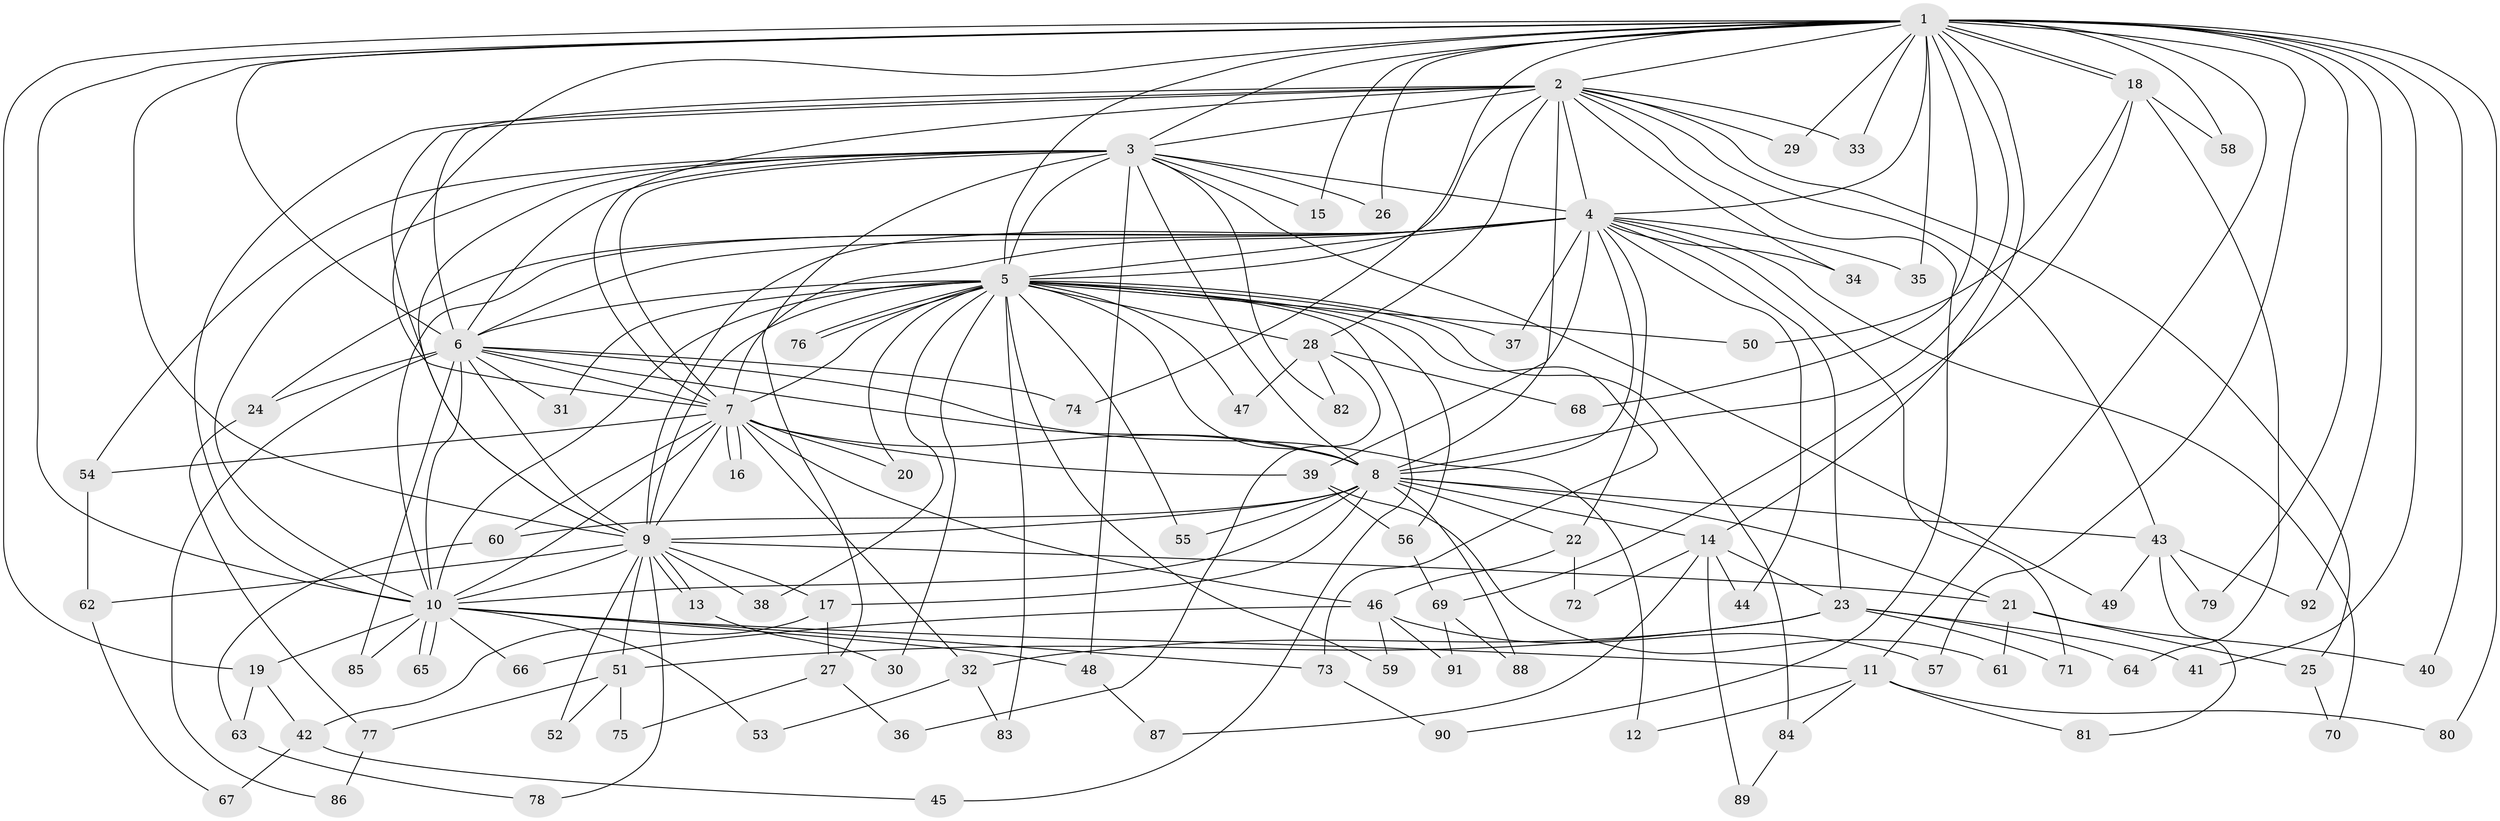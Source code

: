 // coarse degree distribution, {22: 0.05555555555555555, 12: 0.027777777777777776, 10: 0.05555555555555555, 14: 0.027777777777777776, 7: 0.027777777777777776, 13: 0.027777777777777776, 6: 0.05555555555555555, 2: 0.4722222222222222, 5: 0.08333333333333333, 4: 0.08333333333333333, 1: 0.05555555555555555, 3: 0.027777777777777776}
// Generated by graph-tools (version 1.1) at 2025/17/03/04/25 18:17:32]
// undirected, 92 vertices, 209 edges
graph export_dot {
graph [start="1"]
  node [color=gray90,style=filled];
  1;
  2;
  3;
  4;
  5;
  6;
  7;
  8;
  9;
  10;
  11;
  12;
  13;
  14;
  15;
  16;
  17;
  18;
  19;
  20;
  21;
  22;
  23;
  24;
  25;
  26;
  27;
  28;
  29;
  30;
  31;
  32;
  33;
  34;
  35;
  36;
  37;
  38;
  39;
  40;
  41;
  42;
  43;
  44;
  45;
  46;
  47;
  48;
  49;
  50;
  51;
  52;
  53;
  54;
  55;
  56;
  57;
  58;
  59;
  60;
  61;
  62;
  63;
  64;
  65;
  66;
  67;
  68;
  69;
  70;
  71;
  72;
  73;
  74;
  75;
  76;
  77;
  78;
  79;
  80;
  81;
  82;
  83;
  84;
  85;
  86;
  87;
  88;
  89;
  90;
  91;
  92;
  1 -- 2;
  1 -- 3;
  1 -- 4;
  1 -- 5;
  1 -- 6;
  1 -- 7;
  1 -- 8;
  1 -- 9;
  1 -- 10;
  1 -- 11;
  1 -- 14;
  1 -- 15;
  1 -- 18;
  1 -- 18;
  1 -- 19;
  1 -- 26;
  1 -- 29;
  1 -- 33;
  1 -- 35;
  1 -- 40;
  1 -- 41;
  1 -- 57;
  1 -- 58;
  1 -- 68;
  1 -- 74;
  1 -- 79;
  1 -- 80;
  1 -- 92;
  2 -- 3;
  2 -- 4;
  2 -- 5;
  2 -- 6;
  2 -- 7;
  2 -- 8;
  2 -- 9;
  2 -- 10;
  2 -- 25;
  2 -- 28;
  2 -- 29;
  2 -- 33;
  2 -- 34;
  2 -- 43;
  2 -- 90;
  3 -- 4;
  3 -- 5;
  3 -- 6;
  3 -- 7;
  3 -- 8;
  3 -- 9;
  3 -- 10;
  3 -- 15;
  3 -- 26;
  3 -- 27;
  3 -- 48;
  3 -- 49;
  3 -- 54;
  3 -- 82;
  4 -- 5;
  4 -- 6;
  4 -- 7;
  4 -- 8;
  4 -- 9;
  4 -- 10;
  4 -- 22;
  4 -- 23;
  4 -- 24;
  4 -- 34;
  4 -- 35;
  4 -- 37;
  4 -- 39;
  4 -- 44;
  4 -- 70;
  4 -- 71;
  5 -- 6;
  5 -- 7;
  5 -- 8;
  5 -- 9;
  5 -- 10;
  5 -- 20;
  5 -- 28;
  5 -- 30;
  5 -- 31;
  5 -- 37;
  5 -- 38;
  5 -- 45;
  5 -- 47;
  5 -- 50;
  5 -- 55;
  5 -- 56;
  5 -- 59;
  5 -- 73;
  5 -- 76;
  5 -- 76;
  5 -- 83;
  5 -- 84;
  6 -- 7;
  6 -- 8;
  6 -- 9;
  6 -- 10;
  6 -- 12;
  6 -- 24;
  6 -- 31;
  6 -- 74;
  6 -- 85;
  6 -- 86;
  7 -- 8;
  7 -- 9;
  7 -- 10;
  7 -- 16;
  7 -- 16;
  7 -- 20;
  7 -- 32;
  7 -- 39;
  7 -- 46;
  7 -- 54;
  7 -- 60;
  8 -- 9;
  8 -- 10;
  8 -- 14;
  8 -- 17;
  8 -- 21;
  8 -- 22;
  8 -- 43;
  8 -- 55;
  8 -- 60;
  8 -- 88;
  9 -- 10;
  9 -- 13;
  9 -- 13;
  9 -- 17;
  9 -- 21;
  9 -- 38;
  9 -- 51;
  9 -- 52;
  9 -- 62;
  9 -- 78;
  10 -- 11;
  10 -- 19;
  10 -- 48;
  10 -- 53;
  10 -- 65;
  10 -- 65;
  10 -- 66;
  10 -- 73;
  10 -- 85;
  11 -- 12;
  11 -- 80;
  11 -- 81;
  11 -- 84;
  13 -- 30;
  14 -- 23;
  14 -- 44;
  14 -- 72;
  14 -- 87;
  14 -- 89;
  17 -- 27;
  17 -- 42;
  18 -- 50;
  18 -- 58;
  18 -- 64;
  18 -- 69;
  19 -- 42;
  19 -- 63;
  21 -- 25;
  21 -- 40;
  21 -- 61;
  22 -- 46;
  22 -- 72;
  23 -- 32;
  23 -- 41;
  23 -- 51;
  23 -- 64;
  23 -- 71;
  24 -- 77;
  25 -- 70;
  27 -- 36;
  27 -- 75;
  28 -- 36;
  28 -- 47;
  28 -- 68;
  28 -- 82;
  32 -- 53;
  32 -- 83;
  39 -- 56;
  39 -- 61;
  42 -- 45;
  42 -- 67;
  43 -- 49;
  43 -- 79;
  43 -- 81;
  43 -- 92;
  46 -- 57;
  46 -- 59;
  46 -- 66;
  46 -- 91;
  48 -- 87;
  51 -- 52;
  51 -- 75;
  51 -- 77;
  54 -- 62;
  56 -- 69;
  60 -- 63;
  62 -- 67;
  63 -- 78;
  69 -- 88;
  69 -- 91;
  73 -- 90;
  77 -- 86;
  84 -- 89;
}
